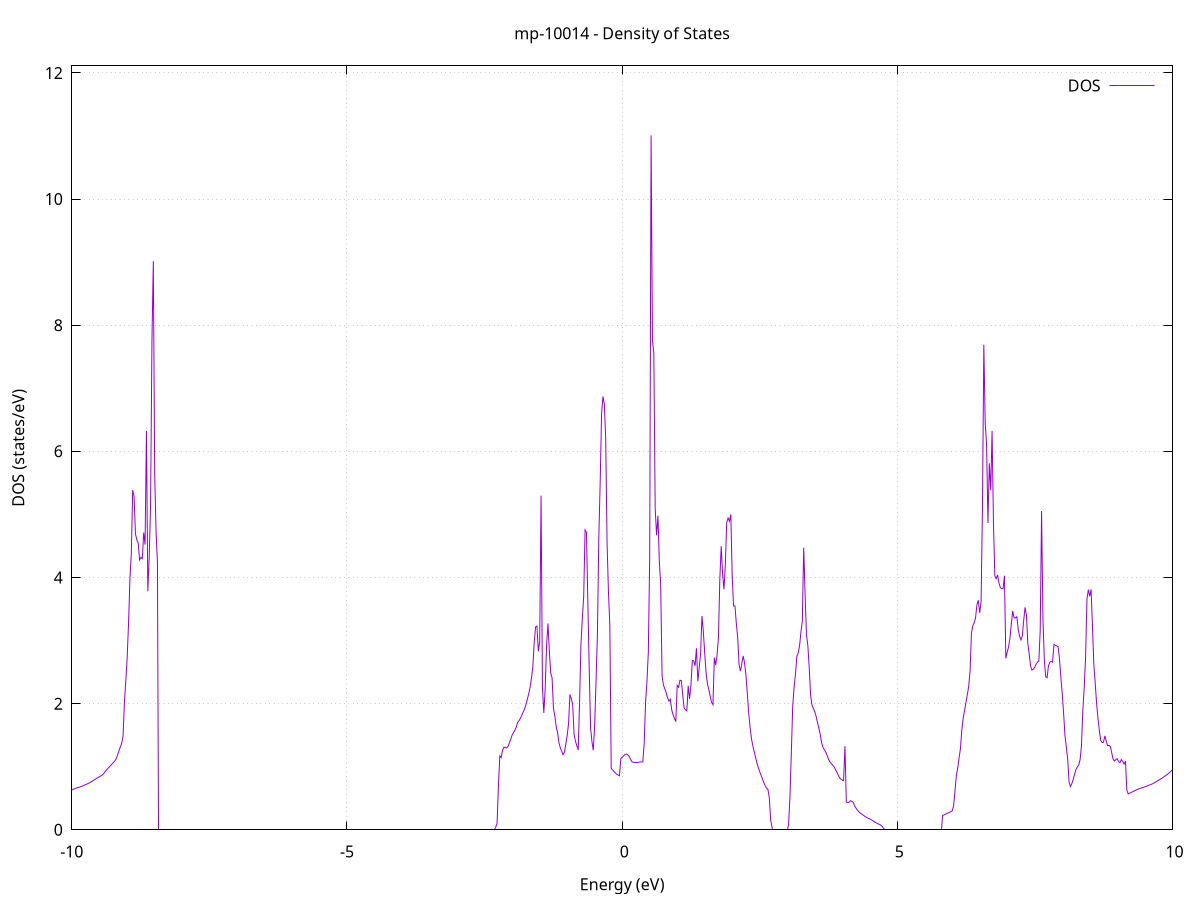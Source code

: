 set title 'mp-10014 - Density of States'
set xlabel 'Energy (eV)'
set ylabel 'DOS (states/eV)'
set grid
set xrange [-10:10]
set yrange [0:12.111]
set xzeroaxis lt -1
set terminal png size 800,600
set output 'mp-10014_dos_gnuplot.png'
plot '-' using 1:2 with lines title 'DOS'
-33.478000 0.000000
-33.453000 0.000000
-33.428000 0.000000
-33.403000 0.000000
-33.378000 0.000000
-33.353000 0.000000
-33.328000 0.000000
-33.303100 0.000000
-33.278100 0.000000
-33.253100 0.000000
-33.228100 0.000000
-33.203100 0.000000
-33.178100 0.000000
-33.153200 0.000000
-33.128200 0.000000
-33.103200 0.000000
-33.078200 0.000000
-33.053200 0.000000
-33.028200 0.000000
-33.003300 0.000000
-32.978300 0.000000
-32.953300 0.000000
-32.928300 0.000000
-32.903300 0.000000
-32.878300 0.000000
-32.853300 0.000000
-32.828400 0.000000
-32.803400 0.000000
-32.778400 0.000000
-32.753400 0.000000
-32.728400 0.000000
-32.703400 0.000000
-32.678500 0.000000
-32.653500 0.000000
-32.628500 0.000000
-32.603500 0.000000
-32.578500 0.000000
-32.553500 0.000000
-32.528500 0.000000
-32.503600 0.000000
-32.478600 0.000000
-32.453600 0.000000
-32.428600 0.000000
-32.403600 0.000000
-32.378600 0.000000
-32.353700 0.000000
-32.328700 0.000000
-32.303700 0.000000
-32.278700 0.000000
-32.253700 0.000000
-32.228700 0.000000
-32.203800 0.000000
-32.178800 0.000000
-32.153800 0.000000
-32.128800 0.000000
-32.103800 0.000000
-32.078800 0.000000
-32.053800 0.000000
-32.028900 0.000000
-32.003900 0.000000
-31.978900 0.000000
-31.953900 0.000000
-31.928900 0.000000
-31.903900 0.000000
-31.879000 0.000000
-31.854000 0.000000
-31.829000 0.000000
-31.804000 0.000000
-31.779000 0.000000
-31.754000 0.000000
-31.729100 0.000000
-31.704100 0.000000
-31.679100 0.000000
-31.654100 0.000000
-31.629100 0.000000
-31.604100 0.000000
-31.579100 0.000000
-31.554200 0.000000
-31.529200 0.000000
-31.504200 0.000000
-31.479200 0.000000
-31.454200 0.000000
-31.429200 0.000000
-31.404300 0.000000
-31.379300 0.000000
-31.354300 0.000000
-31.329300 0.000000
-31.304300 0.000000
-31.279300 0.000000
-31.254400 0.000000
-31.229400 0.000000
-31.204400 10.193600
-31.179400 14.920000
-31.154400 23.651400
-31.129400 7.372200
-31.104400 5.608100
-31.079500 8.472900
-31.054500 9.816600
-31.029500 12.269000
-31.004500 41.103100
-30.979500 52.789600
-30.954500 15.643700
-30.929600 13.878000
-30.904600 0.000000
-30.879600 0.000000
-30.854600 0.000000
-30.829600 0.000000
-30.804600 0.000000
-30.779600 0.000000
-30.754700 0.000000
-30.729700 0.000000
-30.704700 0.000000
-30.679700 0.000000
-30.654700 0.000000
-30.629700 0.000000
-30.604800 0.000000
-30.579800 0.000000
-30.554800 0.000000
-30.529800 0.000000
-30.504800 0.000000
-30.479800 0.000000
-30.454900 0.000000
-30.429900 0.000000
-30.404900 0.000000
-30.379900 0.000000
-30.354900 0.000000
-30.329900 0.000000
-30.304900 0.000000
-30.280000 0.000000
-30.255000 0.000000
-30.230000 0.000000
-30.205000 0.000000
-30.180000 0.000000
-30.155000 0.000000
-30.130100 0.000000
-30.105100 0.000000
-30.080100 0.000000
-30.055100 0.000000
-30.030100 0.000000
-30.005100 0.000000
-29.980200 0.000000
-29.955200 0.000000
-29.930200 0.000000
-29.905200 0.000000
-29.880200 0.000000
-29.855200 0.000000
-29.830200 0.000000
-29.805300 0.000000
-29.780300 0.000000
-29.755300 0.000000
-29.730300 0.000000
-29.705300 0.000000
-29.680300 0.000000
-29.655400 0.000000
-29.630400 0.000000
-29.605400 0.000000
-29.580400 0.000000
-29.555400 0.000000
-29.530400 0.000000
-29.505400 0.000000
-29.480500 0.000000
-29.455500 0.000000
-29.430500 0.000000
-29.405500 0.000000
-29.380500 0.000000
-29.355500 0.000000
-29.330600 0.000000
-29.305600 0.000000
-29.280600 0.000000
-29.255600 0.000000
-29.230600 0.000000
-29.205600 0.000000
-29.180700 0.000000
-29.155700 0.000000
-29.130700 0.000000
-29.105700 0.000000
-29.080700 0.000000
-29.055700 0.000000
-29.030700 0.000000
-29.005800 0.000000
-28.980800 0.000000
-28.955800 0.000000
-28.930800 0.000000
-28.905800 0.000000
-28.880800 0.000000
-28.855900 0.000000
-28.830900 0.000000
-28.805900 0.000000
-28.780900 0.000000
-28.755900 0.000000
-28.730900 0.000000
-28.706000 0.000000
-28.681000 0.000000
-28.656000 0.000000
-28.631000 0.000000
-28.606000 0.000000
-28.581000 0.000000
-28.556000 0.000000
-28.531100 0.000000
-28.506100 0.000000
-28.481100 0.000000
-28.456100 0.000000
-28.431100 0.000000
-28.406100 0.000000
-28.381200 0.000000
-28.356200 0.000000
-28.331200 0.000000
-28.306200 0.000000
-28.281200 0.000000
-28.256200 0.000000
-28.231300 0.000000
-28.206300 0.000000
-28.181300 0.000000
-28.156300 0.000000
-28.131300 0.000000
-28.106300 0.000000
-28.081300 0.000000
-28.056400 0.000000
-28.031400 0.000000
-28.006400 0.000000
-27.981400 0.000000
-27.956400 0.000000
-27.931400 0.000000
-27.906500 0.000000
-27.881500 0.000000
-27.856500 0.000000
-27.831500 0.000000
-27.806500 0.000000
-27.781500 0.000000
-27.756500 0.000000
-27.731600 0.000000
-27.706600 0.000000
-27.681600 0.000000
-27.656600 0.000000
-27.631600 0.000000
-27.606600 0.000000
-27.581700 0.000000
-27.556700 0.000000
-27.531700 0.000000
-27.506700 0.000000
-27.481700 0.000000
-27.456700 0.000000
-27.431800 0.000000
-27.406800 0.000000
-27.381800 0.000000
-27.356800 0.000000
-27.331800 0.000000
-27.306800 0.000000
-27.281800 0.000000
-27.256900 0.000000
-27.231900 0.000000
-27.206900 0.000000
-27.181900 0.000000
-27.156900 0.000000
-27.131900 0.000000
-27.107000 0.000000
-27.082000 0.000000
-27.057000 0.000000
-27.032000 0.000000
-27.007000 0.000000
-26.982000 0.000000
-26.957100 0.000000
-26.932100 0.000000
-26.907100 0.000000
-26.882100 0.000000
-26.857100 0.000000
-26.832100 0.000000
-26.807100 0.000000
-26.782200 0.000000
-26.757200 0.000000
-26.732200 0.000000
-26.707200 0.000000
-26.682200 0.000000
-26.657200 0.000000
-26.632300 0.000000
-26.607300 0.000000
-26.582300 0.000000
-26.557300 0.000000
-26.532300 0.000000
-26.507300 0.000000
-26.482400 0.000000
-26.457400 0.000000
-26.432400 0.000000
-26.407400 0.000000
-26.382400 0.000000
-26.357400 0.000000
-26.332400 0.000000
-26.307500 0.000000
-26.282500 0.000000
-26.257500 0.000000
-26.232500 0.000000
-26.207500 0.000000
-26.182500 0.000000
-26.157600 0.000000
-26.132600 0.000000
-26.107600 0.000000
-26.082600 0.000000
-26.057600 0.000000
-26.032600 0.000000
-26.007600 0.000000
-25.982700 0.000000
-25.957700 0.000000
-25.932700 0.000000
-25.907700 0.000000
-25.882700 0.000000
-25.857700 0.000000
-25.832800 0.000000
-25.807800 0.000000
-25.782800 0.000000
-25.757800 0.000000
-25.732800 0.000000
-25.707800 0.000000
-25.682900 0.000000
-25.657900 0.000000
-25.632900 0.000000
-25.607900 0.000000
-25.582900 0.000000
-25.557900 0.000000
-25.532900 0.000000
-25.508000 0.000000
-25.483000 0.000000
-25.458000 0.000000
-25.433000 0.000000
-25.408000 0.000000
-25.383000 0.000000
-25.358100 0.000000
-25.333100 0.000000
-25.308100 0.000000
-25.283100 0.000000
-25.258100 0.000000
-25.233100 0.000000
-25.208200 0.000000
-25.183200 0.000000
-25.158200 0.000000
-25.133200 0.000000
-25.108200 0.000000
-25.083200 0.000000
-25.058200 0.000000
-25.033300 0.000000
-25.008300 0.000000
-24.983300 0.000000
-24.958300 0.000000
-24.933300 0.000000
-24.908300 0.000000
-24.883400 0.000000
-24.858400 0.000000
-24.833400 0.000000
-24.808400 0.000000
-24.783400 0.000000
-24.758400 0.000000
-24.733400 0.000000
-24.708500 0.000000
-24.683500 0.000000
-24.658500 0.000000
-24.633500 0.000000
-24.608500 0.000000
-24.583500 0.000000
-24.558600 0.000000
-24.533600 0.000000
-24.508600 0.000000
-24.483600 0.000000
-24.458600 0.000000
-24.433600 0.000000
-24.408700 0.000000
-24.383700 0.000000
-24.358700 0.000000
-24.333700 0.000000
-24.308700 0.000000
-24.283700 0.000000
-24.258700 0.000000
-24.233800 0.000000
-24.208800 0.000000
-24.183800 0.000000
-24.158800 0.000000
-24.133800 0.000000
-24.108800 0.000000
-24.083900 0.000000
-24.058900 0.000000
-24.033900 0.000000
-24.008900 0.000000
-23.983900 0.000000
-23.958900 0.000000
-23.934000 0.000000
-23.909000 0.000000
-23.884000 0.000000
-23.859000 0.000000
-23.834000 0.000000
-23.809000 0.000000
-23.784000 0.000000
-23.759100 0.000000
-23.734100 0.000000
-23.709100 0.000000
-23.684100 0.000000
-23.659100 0.000000
-23.634100 0.000000
-23.609200 0.000000
-23.584200 0.000000
-23.559200 0.000000
-23.534200 0.000000
-23.509200 0.000000
-23.484200 0.000000
-23.459300 0.000000
-23.434300 0.000000
-23.409300 0.000000
-23.384300 0.000000
-23.359300 0.000000
-23.334300 0.000000
-23.309300 0.000000
-23.284400 0.000000
-23.259400 0.000000
-23.234400 0.000000
-23.209400 0.000000
-23.184400 0.000000
-23.159400 0.000000
-23.134500 0.000000
-23.109500 0.000000
-23.084500 0.000000
-23.059500 0.000000
-23.034500 0.000000
-23.009500 0.000000
-22.984500 0.000000
-22.959600 0.000000
-22.934600 0.000000
-22.909600 0.000000
-22.884600 0.000000
-22.859600 0.000000
-22.834600 0.000000
-22.809700 0.000000
-22.784700 0.000000
-22.759700 0.000000
-22.734700 0.000000
-22.709700 0.000000
-22.684700 0.000000
-22.659800 0.000000
-22.634800 0.000000
-22.609800 0.000000
-22.584800 0.000000
-22.559800 0.000000
-22.534800 0.000000
-22.509800 0.000000
-22.484900 0.000000
-22.459900 0.000000
-22.434900 0.000000
-22.409900 0.000000
-22.384900 0.000000
-22.359900 0.000000
-22.335000 0.000000
-22.310000 0.000000
-22.285000 0.000000
-22.260000 0.000000
-22.235000 0.000000
-22.210000 0.000000
-22.185100 0.000000
-22.160100 0.000000
-22.135100 0.000000
-22.110100 0.000000
-22.085100 0.000000
-22.060100 0.000000
-22.035100 0.000000
-22.010200 0.000000
-21.985200 0.000000
-21.960200 0.000000
-21.935200 0.000000
-21.910200 0.000000
-21.885200 0.000000
-21.860300 0.000000
-21.835300 0.000000
-21.810300 0.000000
-21.785300 0.000000
-21.760300 0.000000
-21.735300 0.000000
-21.710300 0.000000
-21.685400 0.000000
-21.660400 0.000000
-21.635400 0.000000
-21.610400 0.000000
-21.585400 0.000000
-21.560400 0.000000
-21.535500 0.000000
-21.510500 0.000000
-21.485500 0.000000
-21.460500 0.000000
-21.435500 0.000000
-21.410500 0.000000
-21.385600 0.000000
-21.360600 0.000000
-21.335600 0.000000
-21.310600 0.000000
-21.285600 0.000000
-21.260600 0.000000
-21.235600 0.000000
-21.210700 0.000000
-21.185700 0.000000
-21.160700 0.000000
-21.135700 0.000000
-21.110700 0.000000
-21.085700 0.000000
-21.060800 0.000000
-21.035800 0.000000
-21.010800 0.000000
-20.985800 0.000000
-20.960800 0.000000
-20.935800 0.000000
-20.910900 0.000000
-20.885900 0.000000
-20.860900 0.000000
-20.835900 0.000000
-20.810900 0.000000
-20.785900 0.000000
-20.760900 0.000000
-20.736000 0.000000
-20.711000 0.000000
-20.686000 0.000000
-20.661000 0.000000
-20.636000 0.000000
-20.611000 0.000000
-20.586100 0.000000
-20.561100 0.000000
-20.536100 0.000000
-20.511100 0.000000
-20.486100 0.000000
-20.461100 0.000000
-20.436200 0.000000
-20.411200 0.000000
-20.386200 0.000000
-20.361200 0.000000
-20.336200 0.000000
-20.311200 0.000000
-20.286200 0.000000
-20.261300 0.000000
-20.236300 0.000000
-20.211300 0.000000
-20.186300 0.000000
-20.161300 0.000000
-20.136300 0.000000
-20.111400 0.000000
-20.086400 0.000000
-20.061400 0.000000
-20.036400 0.000000
-20.011400 0.000000
-19.986400 0.000000
-19.961400 0.000000
-19.936500 0.000000
-19.911500 0.000000
-19.886500 0.000000
-19.861500 0.000000
-19.836500 0.000000
-19.811500 0.000000
-19.786600 0.000000
-19.761600 0.000000
-19.736600 0.000000
-19.711600 0.000000
-19.686600 0.000000
-19.661600 0.000000
-19.636700 0.000000
-19.611700 0.000000
-19.586700 0.000000
-19.561700 0.000000
-19.536700 0.000000
-19.511700 0.000000
-19.486700 0.000000
-19.461800 0.000000
-19.436800 0.000000
-19.411800 0.000000
-19.386800 0.000000
-19.361800 0.000000
-19.336800 0.000000
-19.311900 0.000000
-19.286900 0.000000
-19.261900 0.000000
-19.236900 0.000000
-19.211900 0.000000
-19.186900 0.000000
-19.162000 0.000000
-19.137000 0.000000
-19.112000 0.000000
-19.087000 0.000000
-19.062000 0.000000
-19.037000 0.000000
-19.012000 0.000000
-18.987100 0.000000
-18.962100 0.000000
-18.937100 0.000000
-18.912100 0.000000
-18.887100 0.000000
-18.862100 0.000000
-18.837200 0.000000
-18.812200 0.000000
-18.787200 0.000000
-18.762200 0.000000
-18.737200 0.000000
-18.712200 0.000000
-18.687300 0.000000
-18.662300 0.000000
-18.637300 0.000000
-18.612300 0.000000
-18.587300 0.000000
-18.562300 0.000000
-18.537300 0.000000
-18.512400 0.000000
-18.487400 0.000000
-18.462400 0.000000
-18.437400 0.000000
-18.412400 0.000000
-18.387400 0.000000
-18.362500 0.000000
-18.337500 0.000000
-18.312500 0.000000
-18.287500 0.000000
-18.262500 0.000000
-18.237500 0.000000
-18.212500 0.000000
-18.187600 0.000000
-18.162600 0.000000
-18.137600 0.000000
-18.112600 0.000000
-18.087600 0.000000
-18.062600 0.000000
-18.037700 0.000000
-18.012700 0.000000
-17.987700 0.000000
-17.962700 0.000000
-17.937700 0.000000
-17.912700 0.000000
-17.887800 0.000000
-17.862800 0.000000
-17.837800 0.000000
-17.812800 0.000000
-17.787800 0.000000
-17.762800 0.000000
-17.737800 0.000000
-17.712900 0.000000
-17.687900 0.000000
-17.662900 0.000000
-17.637900 0.000000
-17.612900 0.000000
-17.587900 0.000000
-17.563000 0.000000
-17.538000 0.000000
-17.513000 0.000000
-17.488000 0.000000
-17.463000 0.000000
-17.438000 0.000000
-17.413100 0.000000
-17.388100 0.000000
-17.363100 0.000000
-17.338100 0.000000
-17.313100 0.000000
-17.288100 0.000000
-17.263100 0.000000
-17.238200 0.000000
-17.213200 0.000000
-17.188200 0.000000
-17.163200 0.000000
-17.138200 0.000000
-17.113200 0.000000
-17.088300 0.000000
-17.063300 0.000000
-17.038300 0.000000
-17.013300 0.000000
-16.988300 0.000000
-16.963300 0.000000
-16.938300 0.000000
-16.913400 0.000000
-16.888400 0.000000
-16.863400 0.000000
-16.838400 0.000000
-16.813400 0.000000
-16.788400 0.000000
-16.763500 0.000000
-16.738500 0.000000
-16.713500 0.000000
-16.688500 0.000000
-16.663500 0.000000
-16.638500 0.000000
-16.613600 0.000000
-16.588600 0.000000
-16.563600 0.000000
-16.538600 0.000000
-16.513600 0.000000
-16.488600 0.000000
-16.463600 0.000000
-16.438700 0.000000
-16.413700 0.000000
-16.388700 0.000000
-16.363700 0.000000
-16.338700 0.000000
-16.313700 0.000000
-16.288800 0.000000
-16.263800 0.000000
-16.238800 0.000000
-16.213800 0.000000
-16.188800 0.000000
-16.163800 0.000000
-16.138900 0.000000
-16.113900 0.000000
-16.088900 0.000000
-16.063900 0.000000
-16.038900 0.000000
-16.013900 0.000000
-15.988900 0.000000
-15.964000 0.000000
-15.939000 0.000000
-15.914000 0.000000
-15.889000 0.000000
-15.864000 0.000000
-15.839000 0.000000
-15.814100 0.000000
-15.789100 0.000000
-15.764100 0.000000
-15.739100 0.000000
-15.714100 0.000000
-15.689100 0.000000
-15.664200 0.000000
-15.639200 0.000000
-15.614200 0.000000
-15.589200 0.000000
-15.564200 0.000000
-15.539200 0.000000
-15.514200 0.000000
-15.489300 0.000000
-15.464300 0.000000
-15.439300 0.000000
-15.414300 0.000000
-15.389300 0.000000
-15.364300 0.000000
-15.339400 0.000000
-15.314400 0.000000
-15.289400 0.000000
-15.264400 0.000000
-15.239400 0.000000
-15.214400 0.000000
-15.189400 0.000000
-15.164500 0.000000
-15.139500 0.000000
-15.114500 0.000000
-15.089500 0.000000
-15.064500 0.000000
-15.039500 0.000000
-15.014600 0.000000
-14.989600 0.000000
-14.964600 0.000000
-14.939600 0.000000
-14.914600 0.000000
-14.889600 0.000000
-14.864700 0.000000
-14.839700 0.000000
-14.814700 0.000000
-14.789700 0.000000
-14.764700 0.000000
-14.739700 0.000000
-14.714700 0.000000
-14.689800 0.000000
-14.664800 0.000000
-14.639800 0.000000
-14.614800 0.000000
-14.589800 0.000000
-14.564800 0.000000
-14.539900 0.000000
-14.514900 0.000000
-14.489900 0.000000
-14.464900 0.000000
-14.439900 0.000000
-14.414900 0.000000
-14.390000 0.000000
-14.365000 0.000000
-14.340000 0.000000
-14.315000 0.000000
-14.290000 0.000000
-14.265000 0.000000
-14.240000 0.000000
-14.215100 0.000000
-14.190100 0.000000
-14.165100 0.000000
-14.140100 0.000000
-14.115100 0.000000
-14.090100 0.000000
-14.065200 0.000000
-14.040200 0.000000
-14.015200 0.000000
-13.990200 0.000000
-13.965200 0.000000
-13.940200 0.000000
-13.915200 0.000000
-13.890300 0.000000
-13.865300 0.000000
-13.840300 0.000000
-13.815300 0.000000
-13.790300 0.000000
-13.765300 0.000000
-13.740400 0.000000
-13.715400 0.000000
-13.690400 0.000000
-13.665400 0.000000
-13.640400 0.000000
-13.615400 0.000000
-13.590500 0.000000
-13.565500 0.000000
-13.540500 0.000000
-13.515500 0.000000
-13.490500 0.000000
-13.465500 0.000000
-13.440500 0.000000
-13.415600 0.000000
-13.390600 0.000000
-13.365600 0.000000
-13.340600 0.000000
-13.315600 0.000000
-13.290600 0.000000
-13.265700 0.000000
-13.240700 0.000000
-13.215700 0.000000
-13.190700 0.000000
-13.165700 0.000000
-13.140700 0.000000
-13.115800 0.000000
-13.090800 0.000000
-13.065800 0.000000
-13.040800 0.000000
-13.015800 0.000000
-12.990800 0.000000
-12.965800 0.000000
-12.940900 0.000000
-12.915900 0.000000
-12.890900 0.000000
-12.865900 0.000000
-12.840900 0.000000
-12.815900 0.000000
-12.791000 0.000000
-12.766000 0.000000
-12.741000 0.000000
-12.716000 0.000000
-12.691000 0.000000
-12.666000 0.000000
-12.641100 0.000000
-12.616100 0.000000
-12.591100 0.000000
-12.566100 0.000000
-12.541100 0.000000
-12.516100 0.000000
-12.491100 0.000000
-12.466200 0.000000
-12.441200 0.000000
-12.416200 0.000000
-12.391200 0.000000
-12.366200 0.000000
-12.341200 0.000000
-12.316300 0.000000
-12.291300 0.000000
-12.266300 0.000000
-12.241300 0.000000
-12.216300 0.000000
-12.191300 0.000000
-12.166300 0.000000
-12.141400 0.000000
-12.116400 0.000000
-12.091400 0.000000
-12.066400 0.000000
-12.041400 0.000000
-12.016400 0.000000
-11.991500 0.000000
-11.966500 0.000000
-11.941500 0.000000
-11.916500 0.000000
-11.891500 0.000000
-11.866500 0.000000
-11.841600 0.000000
-11.816600 0.000000
-11.791600 0.000000
-11.766600 0.000000
-11.741600 0.000000
-11.716600 0.000000
-11.691600 0.000000
-11.666700 0.000000
-11.641700 0.000000
-11.616700 0.000000
-11.591700 0.000000
-11.566700 0.000000
-11.541700 0.000000
-11.516800 0.000000
-11.491800 0.000000
-11.466800 0.000000
-11.441800 0.000000
-11.416800 0.000000
-11.391800 0.000000
-11.366900 0.000000
-11.341900 0.000000
-11.316900 0.000000
-11.291900 0.000000
-11.266900 0.000000
-11.241900 0.000000
-11.216900 0.000000
-11.192000 0.000000
-11.167000 0.000000
-11.142000 0.000000
-11.117000 0.000000
-11.092000 0.000000
-11.067000 0.000000
-11.042100 0.000000
-11.017100 0.000000
-10.992100 0.000000
-10.967100 0.000000
-10.942100 0.000000
-10.917100 0.000000
-10.892200 0.000000
-10.867200 0.000000
-10.842200 0.000000
-10.817200 0.000000
-10.792200 0.000000
-10.767200 0.000000
-10.742200 0.000000
-10.717300 0.000000
-10.692300 0.000000
-10.667300 0.000000
-10.642300 0.000000
-10.617300 0.000000
-10.592300 0.000000
-10.567400 0.089500
-10.542400 0.307900
-10.517400 0.463700
-10.492400 0.551400
-10.467400 0.536800
-10.442400 0.553100
-10.417400 0.547900
-10.392500 0.533500
-10.367500 0.541900
-10.342500 0.561500
-10.317500 0.573400
-10.292500 0.574800
-10.267500 0.566700
-10.242600 0.567900
-10.217600 0.574200
-10.192600 0.584000
-10.167600 0.596100
-10.142600 0.607300
-10.117600 0.610600
-10.092700 0.611400
-10.067700 0.611900
-10.042700 0.618800
-10.017700 0.626100
-9.992700 0.634300
-9.967700 0.643200
-9.942700 0.653000
-9.917800 0.661700
-9.892800 0.668800
-9.867800 0.674200
-9.842800 0.681700
-9.817800 0.690000
-9.792800 0.699400
-9.767900 0.708900
-9.742900 0.718400
-9.717900 0.728100
-9.692900 0.738000
-9.667900 0.750200
-9.642900 0.763700
-9.618000 0.778000
-9.593000 0.791300
-9.568000 0.804400
-9.543000 0.817600
-9.518000 0.830700
-9.493000 0.843900
-9.468000 0.857000
-9.443100 0.870200
-9.418100 0.893200
-9.393100 0.922700
-9.368100 0.949300
-9.343100 0.973500
-9.318100 0.996900
-9.293200 1.020400
-9.268200 1.044000
-9.243200 1.067600
-9.218200 1.091200
-9.193200 1.125900
-9.168200 1.184700
-9.143200 1.253100
-9.118300 1.311800
-9.093300 1.368700
-9.068300 1.487000
-9.043300 2.027800
-9.018300 2.365000
-8.993300 2.738900
-8.968400 3.287000
-8.943400 3.980800
-8.918400 4.377400
-8.893400 5.386100
-8.868400 5.286100
-8.843400 4.696400
-8.818500 4.591800
-8.793500 4.548700
-8.768500 4.276400
-8.743500 4.319000
-8.718500 4.299000
-8.693500 4.711900
-8.668500 4.521000
-8.643600 6.325300
-8.618600 3.780100
-8.593600 4.313500
-8.568600 5.137800
-8.543600 7.750200
-8.518600 9.013700
-8.493700 5.640700
-8.468700 4.724000
-8.443700 4.234000
-8.418700 0.000000
-8.393700 0.000000
-8.368700 0.000000
-8.343800 0.000000
-8.318800 0.000000
-8.293800 0.000000
-8.268800 0.000000
-8.243800 0.000000
-8.218800 0.000000
-8.193800 0.000000
-8.168900 0.000000
-8.143900 0.000000
-8.118900 0.000000
-8.093900 0.000000
-8.068900 0.000000
-8.043900 0.000000
-8.019000 0.000000
-7.994000 0.000000
-7.969000 0.000000
-7.944000 0.000000
-7.919000 0.000000
-7.894000 0.000000
-7.869100 0.000000
-7.844100 0.000000
-7.819100 0.000000
-7.794100 0.000000
-7.769100 0.000000
-7.744100 0.000000
-7.719100 0.000000
-7.694200 0.000000
-7.669200 0.000000
-7.644200 0.000000
-7.619200 0.000000
-7.594200 0.000000
-7.569200 0.000000
-7.544300 0.000000
-7.519300 0.000000
-7.494300 0.000000
-7.469300 0.000000
-7.444300 0.000000
-7.419300 0.000000
-7.394300 0.000000
-7.369400 0.000000
-7.344400 0.000000
-7.319400 0.000000
-7.294400 0.000000
-7.269400 0.000000
-7.244400 0.000000
-7.219500 0.000000
-7.194500 0.000000
-7.169500 0.000000
-7.144500 0.000000
-7.119500 0.000000
-7.094500 0.000000
-7.069600 0.000000
-7.044600 0.000000
-7.019600 0.000000
-6.994600 0.000000
-6.969600 0.000000
-6.944600 0.000000
-6.919600 0.000000
-6.894700 0.000000
-6.869700 0.000000
-6.844700 0.000000
-6.819700 0.000000
-6.794700 0.000000
-6.769700 0.000000
-6.744800 0.000000
-6.719800 0.000000
-6.694800 0.000000
-6.669800 0.000000
-6.644800 0.000000
-6.619800 0.000000
-6.594900 0.000000
-6.569900 0.000000
-6.544900 0.000000
-6.519900 0.000000
-6.494900 0.000000
-6.469900 0.000000
-6.444900 0.000000
-6.420000 0.000000
-6.395000 0.000000
-6.370000 0.000000
-6.345000 0.000000
-6.320000 0.000000
-6.295000 0.000000
-6.270100 0.000000
-6.245100 0.000000
-6.220100 0.000000
-6.195100 0.000000
-6.170100 0.000000
-6.145100 0.000000
-6.120100 0.000000
-6.095200 0.000000
-6.070200 0.000000
-6.045200 0.000000
-6.020200 0.000000
-5.995200 0.000000
-5.970200 0.000000
-5.945300 0.000000
-5.920300 0.000000
-5.895300 0.000000
-5.870300 0.000000
-5.845300 0.000000
-5.820300 0.000000
-5.795400 0.000000
-5.770400 0.000000
-5.745400 0.000000
-5.720400 0.000000
-5.695400 0.000000
-5.670400 0.000000
-5.645400 0.000000
-5.620500 0.000000
-5.595500 0.000000
-5.570500 0.000000
-5.545500 0.000000
-5.520500 0.000000
-5.495500 0.000000
-5.470600 0.000000
-5.445600 0.000000
-5.420600 0.000000
-5.395600 0.000000
-5.370600 0.000000
-5.345600 0.000000
-5.320700 0.000000
-5.295700 0.000000
-5.270700 0.000000
-5.245700 0.000000
-5.220700 0.000000
-5.195700 0.000000
-5.170700 0.000000
-5.145800 0.000000
-5.120800 0.000000
-5.095800 0.000000
-5.070800 0.000000
-5.045800 0.000000
-5.020800 0.000000
-4.995900 0.000000
-4.970900 0.000000
-4.945900 0.000000
-4.920900 0.000000
-4.895900 0.000000
-4.870900 0.000000
-4.846000 0.000000
-4.821000 0.000000
-4.796000 0.000000
-4.771000 0.000000
-4.746000 0.000000
-4.721000 0.000000
-4.696000 0.000000
-4.671100 0.000000
-4.646100 0.000000
-4.621100 0.000000
-4.596100 0.000000
-4.571100 0.000000
-4.546100 0.000000
-4.521200 0.000000
-4.496200 0.000000
-4.471200 0.000000
-4.446200 0.000000
-4.421200 0.000000
-4.396200 0.000000
-4.371200 0.000000
-4.346300 0.000000
-4.321300 0.000000
-4.296300 0.000000
-4.271300 0.000000
-4.246300 0.000000
-4.221300 0.000000
-4.196400 0.000000
-4.171400 0.000000
-4.146400 0.000000
-4.121400 0.000000
-4.096400 0.000000
-4.071400 0.000000
-4.046500 0.000000
-4.021500 0.000000
-3.996500 0.000000
-3.971500 0.000000
-3.946500 0.000000
-3.921500 0.000000
-3.896500 0.000000
-3.871600 0.000000
-3.846600 0.000000
-3.821600 0.000000
-3.796600 0.000000
-3.771600 0.000000
-3.746600 0.000000
-3.721700 0.000000
-3.696700 0.000000
-3.671700 0.000000
-3.646700 0.000000
-3.621700 0.000000
-3.596700 0.000000
-3.571800 0.000000
-3.546800 0.000000
-3.521800 0.000000
-3.496800 0.000000
-3.471800 0.000000
-3.446800 0.000000
-3.421800 0.000000
-3.396900 0.000000
-3.371900 0.000000
-3.346900 0.000000
-3.321900 0.000000
-3.296900 0.000000
-3.271900 0.000000
-3.247000 0.000000
-3.222000 0.000000
-3.197000 0.000000
-3.172000 0.000000
-3.147000 0.000000
-3.122000 0.000000
-3.097100 0.000000
-3.072100 0.000000
-3.047100 0.000000
-3.022100 0.000000
-2.997100 0.000000
-2.972100 0.000000
-2.947100 0.000000
-2.922200 0.000000
-2.897200 0.000000
-2.872200 0.000000
-2.847200 0.000000
-2.822200 0.000000
-2.797200 0.000000
-2.772300 0.000000
-2.747300 0.000000
-2.722300 0.000000
-2.697300 0.000000
-2.672300 0.000000
-2.647300 0.000000
-2.622300 0.000000
-2.597400 0.000000
-2.572400 0.000000
-2.547400 0.000000
-2.522400 0.000000
-2.497400 0.000000
-2.472400 0.000000
-2.447500 0.000000
-2.422500 0.000000
-2.397500 0.000000
-2.372500 0.000000
-2.347500 0.000000
-2.322500 0.001500
-2.297600 0.040800
-2.272600 0.100000
-2.247600 0.708600
-2.222600 1.169200
-2.197600 1.144500
-2.172600 1.262800
-2.147600 1.311000
-2.122700 1.305400
-2.097700 1.298100
-2.072700 1.320600
-2.047700 1.380400
-2.022700 1.441300
-1.997700 1.504400
-1.972800 1.541700
-1.947800 1.578200
-1.922800 1.631900
-1.897800 1.702500
-1.872800 1.732300
-1.847800 1.767800
-1.822900 1.819200
-1.797900 1.867400
-1.772900 1.917200
-1.747900 1.982100
-1.722900 2.068000
-1.697900 2.155700
-1.672900 2.258200
-1.648000 2.400800
-1.623000 2.579700
-1.598000 2.966600
-1.573000 3.216000
-1.548000 3.229300
-1.523000 2.831100
-1.498100 2.979200
-1.473100 5.296900
-1.448100 2.255600
-1.423100 1.852300
-1.398100 2.241100
-1.373100 2.921900
-1.348100 3.271200
-1.323200 2.836600
-1.298200 2.483400
-1.273200 2.408800
-1.248200 1.930100
-1.223200 1.804300
-1.198200 1.635200
-1.173300 1.537700
-1.148300 1.377900
-1.123300 1.299800
-1.098300 1.242300
-1.073300 1.188500
-1.048300 1.231600
-1.023400 1.360600
-0.998400 1.494700
-0.973400 1.686600
-0.948400 2.145600
-0.923400 2.078000
-0.898400 1.980600
-0.873400 1.512900
-0.848500 1.408000
-0.823500 1.332100
-0.798500 1.266000
-0.773500 2.033300
-0.748500 2.944600
-0.723500 3.351900
-0.698600 3.698700
-0.673600 4.752600
-0.648600 4.716100
-0.623600 3.622100
-0.598600 2.561000
-0.573600 1.613500
-0.548700 1.397600
-0.523700 1.259900
-0.498700 1.671000
-0.473700 2.366900
-0.448700 3.120600
-0.423700 4.646600
-0.398700 5.519700
-0.373800 6.592100
-0.348800 6.870100
-0.323800 6.751100
-0.298800 6.200900
-0.273800 4.542300
-0.248800 3.769100
-0.223900 3.253400
-0.198900 0.972200
-0.173900 0.948800
-0.148900 0.923200
-0.123900 0.899300
-0.098900 0.881200
-0.074000 0.868200
-0.049000 0.856000
-0.024000 1.126400
0.001000 1.148300
0.026000 1.171000
0.051000 1.194900
0.076000 1.201800
0.100900 1.190500
0.125900 1.165400
0.150900 1.118300
0.175900 1.081900
0.200900 1.069100
0.225900 1.069200
0.250800 1.070200
0.275800 1.070200
0.300800 1.071800
0.325800 1.073400
0.350800 1.075200
0.375800 1.076600
0.400800 1.374300
0.425700 2.024300
0.450700 2.346600
0.475700 2.813200
0.500700 4.315200
0.525700 11.009900
0.550700 7.754200
0.575600 7.557300
0.600600 5.088600
0.625600 4.669600
0.650600 4.980400
0.675600 4.255900
0.700600 3.879000
0.725500 2.442900
0.750500 2.293300
0.775500 2.234700
0.800500 2.170700
0.825500 2.091400
0.850500 2.039500
0.875500 2.071600
0.900400 1.902000
0.925400 1.822100
0.950400 1.766200
0.975400 1.713500
1.000400 2.290700
1.025400 2.259700
1.050300 2.370200
1.075300 2.367100
1.100300 2.144200
1.125300 1.930900
1.150300 1.901300
1.175300 1.884400
1.200200 2.282100
1.225200 2.076500
1.250200 2.293600
1.275200 2.685200
1.300200 2.679000
1.325200 2.600400
1.350200 2.877000
1.375100 2.353600
1.400100 2.571500
1.425100 2.783000
1.450100 3.389300
1.475100 3.143500
1.500100 2.804200
1.525000 2.491900
1.550000 2.310900
1.575000 2.225400
1.600000 2.114800
1.625000 2.017900
1.650000 1.983000
1.674900 2.727800
1.699900 2.610400
1.724900 2.772200
1.749900 3.045900
1.774900 3.975200
1.799900 4.495900
1.824900 4.057100
1.849800 3.811400
1.874800 4.193600
1.899800 4.868300
1.924800 4.942700
1.949800 4.889600
1.974800 4.999500
1.999700 4.022100
2.024700 3.549000
2.049700 3.549400
2.074700 3.271400
2.099700 3.043500
2.124700 2.615300
2.149700 2.514500
2.174600 2.638200
2.199600 2.756500
2.224600 2.643600
2.249600 2.451600
2.274600 2.153100
2.299600 1.854800
2.324500 1.625600
2.349500 1.446000
2.374500 1.330700
2.399500 1.236600
2.424500 1.143900
2.449500 1.058200
2.474400 0.983900
2.499400 0.922400
2.524400 0.864800
2.549400 0.803700
2.574400 0.748000
2.599400 0.698800
2.624400 0.659600
2.649300 0.640100
2.674300 0.503500
2.699300 0.149700
2.724300 0.000000
2.749300 0.000000
2.774300 0.000000
2.799200 0.000000
2.824200 0.000000
2.849200 0.000000
2.874200 0.000000
2.899200 0.000000
2.924200 0.000000
2.949100 0.000000
2.974100 0.000000
2.999100 0.000000
3.024100 0.085300
3.049100 0.521600
3.074100 1.214600
3.099100 1.955100
3.124000 2.256800
3.149000 2.458000
3.174000 2.745500
3.199000 2.804400
3.224000 2.919600
3.249000 3.137300
3.273900 3.304800
3.298900 4.472400
3.323900 3.746500
3.348900 3.096000
3.373900 2.922300
3.398900 2.577600
3.423900 2.138800
3.448800 1.977300
3.473800 1.926000
3.498800 1.873400
3.523800 1.800100
3.548800 1.702800
3.573800 1.609800
3.598700 1.516600
3.623700 1.381300
3.648700 1.308200
3.673700 1.269700
3.698700 1.231100
3.723700 1.180400
3.748600 1.121000
3.773600 1.079100
3.798600 1.051100
3.823600 1.024700
3.848600 1.000700
3.873600 0.960300
3.898600 0.916100
3.923500 0.870100
3.948500 0.827300
3.973500 0.803400
3.998500 0.787400
4.023500 0.777800
4.048500 1.326900
4.073400 0.435100
4.098400 0.430700
4.123400 0.435500
4.148400 0.460700
4.173400 0.450400
4.198400 0.434300
4.223300 0.381200
4.248300 0.343700
4.273300 0.312300
4.298300 0.286700
4.323300 0.267100
4.348300 0.251500
4.373300 0.236100
4.398200 0.220400
4.423200 0.204400
4.448200 0.192400
4.473200 0.182200
4.498200 0.172300
4.523200 0.161000
4.548100 0.147500
4.573100 0.132000
4.598100 0.118400
4.623100 0.106300
4.648100 0.095400
4.673100 0.084500
4.698000 0.075100
4.723000 0.054100
4.748000 0.025300
4.773000 0.003000
4.798000 0.000000
4.823000 0.000000
4.848000 0.000000
4.872900 0.000000
4.897900 0.000000
4.922900 0.000000
4.947900 0.000000
4.972900 0.000000
4.997900 0.000000
5.022800 0.000000
5.047800 0.000000
5.072800 0.000000
5.097800 0.000000
5.122800 0.000000
5.147800 0.000000
5.172800 0.000000
5.197700 0.000000
5.222700 0.000000
5.247700 0.000000
5.272700 0.000000
5.297700 0.000000
5.322700 0.000000
5.347600 0.000000
5.372600 0.000000
5.397600 0.000000
5.422600 0.000000
5.447600 0.000000
5.472600 0.000000
5.497500 0.000000
5.522500 0.000000
5.547500 0.000000
5.572500 0.000000
5.597500 0.000000
5.622500 0.000000
5.647500 0.000000
5.672400 0.000000
5.697400 0.000000
5.722400 0.000000
5.747400 0.000000
5.772400 0.000000
5.797400 0.000000
5.822300 0.225100
5.847300 0.235400
5.872300 0.245800
5.897300 0.256200
5.922300 0.266600
5.947300 0.277000
5.972200 0.288300
5.997200 0.300900
6.022200 0.376600
6.047200 0.611200
6.072200 0.858100
6.097200 0.976200
6.122200 1.139600
6.147100 1.288200
6.172100 1.582700
6.197100 1.768900
6.222100 1.892700
6.247100 2.018300
6.272100 2.142800
6.297000 2.274600
6.322000 2.513200
6.347000 3.120500
6.372000 3.234400
6.397000 3.283600
6.422000 3.364600
6.447000 3.566900
6.471900 3.638600
6.496900 3.438600
6.521900 3.614000
6.546900 5.091300
6.571900 7.690000
6.596900 6.446300
6.621800 6.115300
6.646800 4.863800
6.671800 5.809300
6.696800 5.383300
6.721800 6.325200
6.746800 4.874400
6.771700 4.025300
6.796700 3.979700
6.821700 4.040800
6.846700 3.912300
6.871700 3.840400
6.896700 3.822300
6.921700 3.820700
6.946600 4.027100
6.971600 2.717500
6.996600 2.815900
7.021600 2.898800
7.046600 3.035500
7.071600 3.267600
7.096500 3.469700
7.121500 3.359000
7.146500 3.358800
7.171500 3.378400
7.196500 3.180400
7.221500 3.067900
7.246400 3.008500
7.271400 3.076300
7.296400 3.320900
7.321400 3.526400
7.346400 3.399900
7.371400 2.949000
7.396400 2.787100
7.421300 2.597200
7.446300 2.531000
7.471300 2.547400
7.496300 2.575600
7.521300 2.622000
7.546300 2.658200
7.571200 2.673100
7.596200 3.154500
7.621200 5.053300
7.646200 3.335500
7.671200 2.694100
7.696200 2.426800
7.721100 2.410100
7.746100 2.599300
7.771100 2.657900
7.796100 2.667000
7.821100 2.657200
7.846100 2.940400
7.871100 2.925700
7.896000 2.914500
7.921000 2.902400
7.946000 2.714500
7.971000 2.425200
7.996000 2.162900
8.021000 1.854900
8.045900 1.494200
8.070900 1.311900
8.095900 1.118800
8.120900 0.755600
8.145900 0.685200
8.170900 0.731800
8.195900 0.799000
8.220800 0.878600
8.245800 0.957100
8.270800 0.993700
8.295800 1.023700
8.320800 1.111200
8.345800 1.332000
8.370700 1.901000
8.395700 2.247300
8.420700 2.732000
8.445700 3.656100
8.470700 3.806300
8.495700 3.702200
8.520600 3.811700
8.545600 3.232100
8.570600 2.616700
8.595600 2.322500
8.620600 2.009600
8.645600 1.767400
8.670600 1.574400
8.695500 1.416200
8.720500 1.382400
8.745500 1.386400
8.770500 1.488400
8.795500 1.407100
8.820500 1.333300
8.845400 1.337200
8.870400 1.321500
8.895400 1.220800
8.920400 1.121200
8.945400 1.090800
8.970400 1.111200
8.995300 1.127600
9.020300 1.077200
9.045300 1.064600
9.070300 1.114700
9.095300 1.083100
9.120300 1.042800
9.145300 1.089800
9.170200 0.628700
9.195200 0.568100
9.220200 0.579400
9.245200 0.590300
9.270200 0.600800
9.295200 0.611600
9.320100 0.622600
9.345100 0.633300
9.370100 0.642600
9.395100 0.650900
9.420100 0.658400
9.445100 0.665000
9.470000 0.672500
9.495000 0.679900
9.520000 0.687800
9.545000 0.696400
9.570000 0.705000
9.595000 0.713500
9.620000 0.722100
9.644900 0.732200
9.669900 0.745800
9.694900 0.758300
9.719900 0.771300
9.744900 0.784300
9.769900 0.797600
9.794800 0.811200
9.819800 0.825600
9.844800 0.840300
9.869800 0.855000
9.894800 0.871100
9.919800 0.887700
9.944800 0.905600
9.969700 0.925800
9.994700 0.947500
10.019700 0.971100
10.044700 0.997000
10.069700 1.025100
10.094700 1.055600
10.119600 1.089600
10.144600 1.130000
10.169600 1.179000
10.194600 1.247200
10.219600 1.326800
10.244600 1.396600
10.269500 1.453200
10.294500 1.486500
10.319500 1.536400
10.344500 1.568800
10.369500 1.576200
10.394500 1.579800
10.419500 1.584700
10.444400 1.364000
10.469400 1.186900
10.494400 1.190500
10.519400 1.178800
10.544400 1.144100
10.569400 1.102900
10.594300 1.074300
10.619300 1.048700
10.644300 1.027100
10.669300 1.006900
10.694300 1.002700
10.719300 0.991000
10.744200 0.998100
10.769200 0.956000
10.794200 0.921600
10.819200 0.897800
10.844200 0.886200
10.869200 0.877200
10.894200 0.857700
10.919100 0.875600
10.944100 0.912600
10.969100 0.964700
10.994100 1.007300
11.019100 1.050100
11.044100 1.128400
11.069000 1.213600
11.094000 1.290200
11.119000 1.220300
11.144000 1.121800
11.169000 1.103200
11.194000 1.167400
11.219000 1.256600
11.243900 1.280100
11.268900 1.345900
11.293900 1.439100
11.318900 1.576900
11.343900 1.703700
11.368900 1.855600
11.393800 2.050600
11.418800 2.178300
11.443800 2.269500
11.468800 2.318300
11.493800 2.311100
11.518800 2.397200
11.543700 2.517800
11.568700 2.670200
11.593700 2.794400
11.618700 2.763700
11.643700 2.527400
11.668700 2.575800
11.693700 2.606600
11.718600 2.620300
11.743600 2.639700
11.768600 2.651600
11.793600 2.688900
11.818600 2.718800
11.843600 2.790300
11.868500 2.882600
11.893500 3.092200
11.918500 3.510800
11.943500 3.266800
11.968500 3.116000
11.993500 2.464700
12.018400 2.009300
12.043400 1.608100
12.068400 1.425900
12.093400 1.208700
12.118400 0.977900
12.143400 1.036200
12.168400 1.147500
12.193300 1.313600
12.218300 1.634200
12.243300 1.932100
12.268300 2.143700
12.293300 2.574800
12.318300 3.021900
12.343200 3.214700
12.368200 3.379200
12.393200 3.317700
12.418200 3.383900
12.443200 3.417300
12.468200 3.298600
12.493100 3.154900
12.518100 3.033100
12.543100 2.986900
12.568100 2.959000
12.593100 3.071000
12.618100 3.263700
12.643100 3.577700
12.668000 2.866100
12.693000 2.237400
12.718000 1.370900
12.743000 0.971500
12.768000 0.858000
12.793000 0.912500
12.817900 0.990100
12.842900 1.242300
12.867900 1.191100
12.892900 1.210200
12.917900 1.182800
12.942900 1.378400
12.967900 1.691900
12.992800 2.019000
13.017800 2.692800
13.042800 3.290000
13.067800 3.200500
13.092800 2.677500
13.117800 2.694600
13.142700 2.746000
13.167700 2.954200
13.192700 3.230100
13.217700 3.210800
13.242700 3.138800
13.267700 2.991600
13.292600 2.885700
13.317600 2.924000
13.342600 2.942900
13.367600 2.428100
13.392600 2.087100
13.417600 1.898200
13.442600 1.722700
13.467500 1.571400
13.492500 1.477900
13.517500 1.378000
13.542500 1.298800
13.567500 1.227500
13.592500 1.166100
13.617400 1.112200
13.642400 1.065100
13.667400 1.014900
13.692400 0.960000
13.717400 0.920500
13.742400 0.884700
13.767300 0.837000
13.792300 0.773200
13.817300 0.678100
13.842300 0.611500
13.867300 0.534400
13.892300 0.472400
13.917300 0.421300
13.942200 0.371900
13.967200 0.325700
13.992200 0.279800
14.017200 0.236400
14.042200 0.192000
14.067200 0.151300
14.092100 0.115600
14.117100 0.079900
14.142100 0.043400
14.167100 0.015200
14.192100 0.001500
14.217100 0.000000
14.242100 0.000000
14.267000 0.000000
14.292000 0.000000
14.317000 0.000000
14.342000 0.000000
14.367000 0.000000
14.392000 0.000000
14.416900 0.000000
14.441900 0.000000
14.466900 0.000000
14.491900 0.000000
14.516900 0.000000
14.541900 0.000000
14.566800 0.000000
14.591800 0.000000
14.616800 0.000000
14.641800 0.000000
14.666800 0.000000
14.691800 0.000000
14.716800 0.000000
14.741700 0.000000
14.766700 0.000000
14.791700 0.000000
14.816700 0.000000
14.841700 0.000000
14.866700 0.000000
14.891600 0.000000
14.916600 0.000000
14.941600 0.000000
14.966600 0.000000
14.991600 0.000000
15.016600 0.000000
15.041500 0.000000
15.066500 0.000000
15.091500 0.000000
15.116500 0.000000
15.141500 0.000000
15.166500 0.000000
15.191500 0.000000
15.216400 0.000000
15.241400 0.000000
15.266400 0.000000
15.291400 0.000000
15.316400 0.000000
15.341400 0.000000
15.366300 0.000000
15.391300 0.000000
15.416300 0.000000
15.441300 0.000000
15.466300 0.000000
15.491300 0.000000
15.516200 0.000000
15.541200 0.000000
15.566200 0.000000
15.591200 0.000000
15.616200 0.000000
15.641200 0.000000
15.666200 0.000000
15.691100 0.000000
15.716100 0.000000
15.741100 0.000000
15.766100 0.000000
15.791100 0.000000
15.816100 0.000000
15.841000 0.000000
15.866000 0.000000
15.891000 0.000000
15.916000 0.000000
15.941000 0.000000
15.966000 0.000000
15.991000 0.000000
16.015900 0.000000
16.040900 0.000000
16.065900 0.000000
16.090900 0.000000
16.115900 0.000000
16.140900 0.000000
16.165800 0.000000
16.190800 0.000000
16.215800 0.000000
16.240800 0.000000
16.265800 0.000000
16.290800 0.000000
16.315700 0.000000
16.340700 0.000000
16.365700 0.000000
16.390700 0.000000
16.415700 0.000000
16.440700 0.000000
16.465700 0.000000
16.490600 0.000000
e
